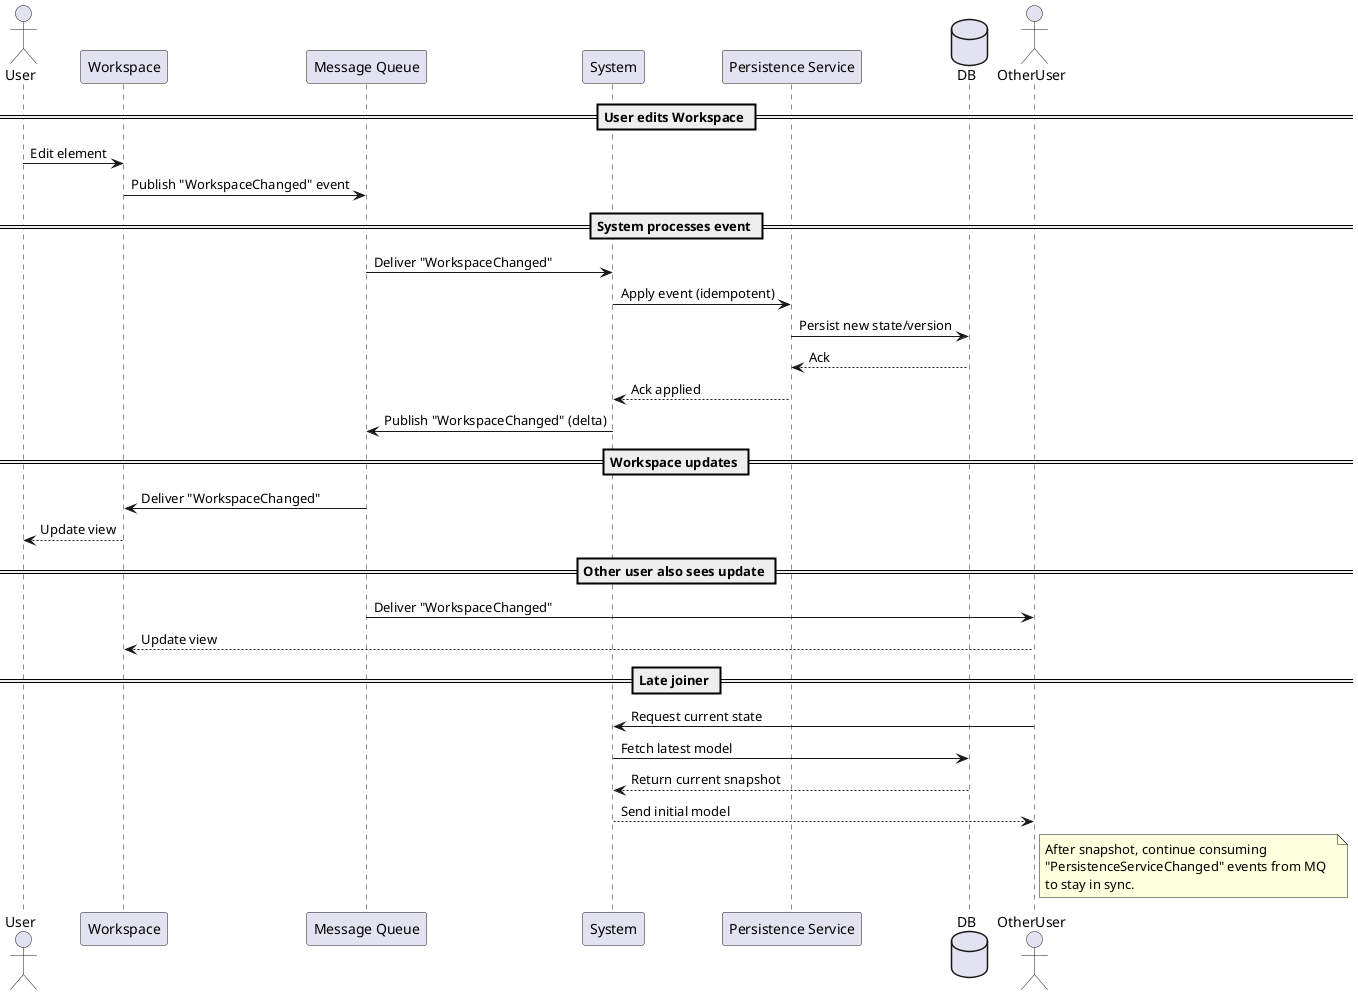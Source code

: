 @startuml workspace_update_sequence
actor User
participant Workspace
participant "Message Queue" as MQ
participant System
participant "Persistence Service" as PersistenceService
database DB
actor OtherUser

== User edits Workspace ==
User -> Workspace: Edit element
Workspace -> MQ: Publish "WorkspaceChanged" event

== System processes event ==
MQ -> System: Deliver "WorkspaceChanged"
System -> PersistenceService: Apply event (idempotent)
PersistenceService -> DB: Persist new state/version
DB --> PersistenceService: Ack
PersistenceService --> System: Ack applied
System -> MQ: Publish "WorkspaceChanged" (delta)

== Workspace updates ==
MQ -> Workspace: Deliver "WorkspaceChanged"
Workspace --> User: Update view

== Other user also sees update ==
MQ -> OtherUser: Deliver "WorkspaceChanged"
OtherUser --> Workspace: Update view

== Late joiner ==
OtherUser -> System: Request current state
System -> DB: Fetch latest model
DB --> System: Return current snapshot
System --> OtherUser: Send initial model
note right of OtherUser
After snapshot, continue consuming  
"PersistenceServiceChanged" events from MQ  
to stay in sync.  
end note
@enduml
